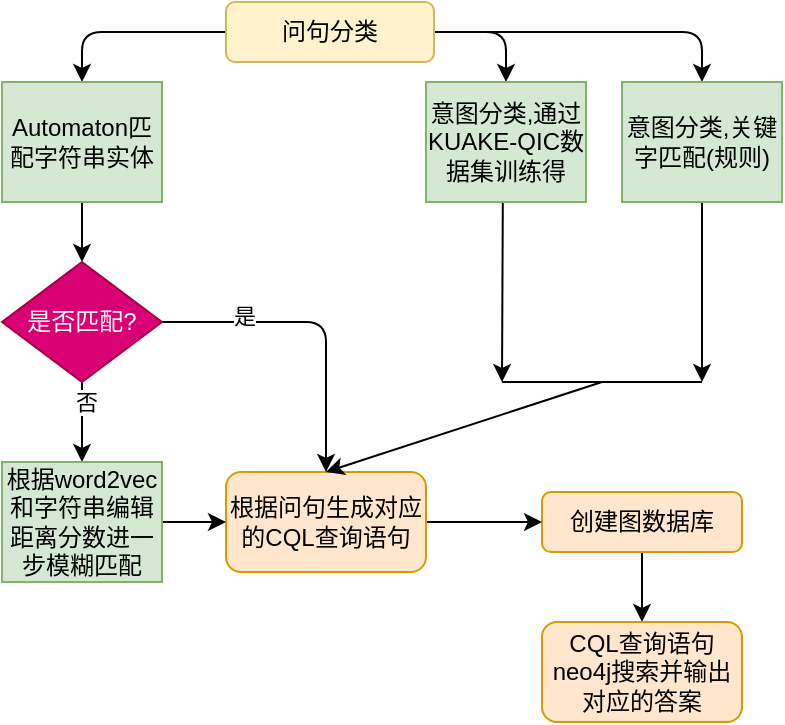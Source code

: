 <mxfile>
    <diagram id="4HbX9dmPGqkRV7j8OC8i" name="第 1 页">
        <mxGraphModel dx="492" dy="1507" grid="1" gridSize="10" guides="1" tooltips="1" connect="1" arrows="1" fold="1" page="1" pageScale="1" pageWidth="827" pageHeight="1169" background="none" math="0" shadow="0">
            <root>
                <mxCell id="0"/>
                <mxCell id="1" parent="0"/>
                <mxCell id="8" style="edgeStyle=none;html=1;exitX=0.5;exitY=1;exitDx=0;exitDy=0;" parent="1" source="2" target="5" edge="1">
                    <mxGeometry relative="1" as="geometry"/>
                </mxCell>
                <mxCell id="2" value="创建图数据库" style="rounded=1;whiteSpace=wrap;html=1;fillColor=#ffe6cc;strokeColor=#d79b00;" parent="1" vertex="1">
                    <mxGeometry x="470" y="55" width="100" height="30" as="geometry"/>
                </mxCell>
                <mxCell id="30" style="edgeStyle=orthogonalEdgeStyle;html=1;entryX=0.5;entryY=0;entryDx=0;entryDy=0;" parent="1" source="3" target="13" edge="1">
                    <mxGeometry relative="1" as="geometry"/>
                </mxCell>
                <mxCell id="32" style="edgeStyle=orthogonalEdgeStyle;html=1;entryX=0.5;entryY=0;entryDx=0;entryDy=0;" parent="1" source="3" target="11" edge="1">
                    <mxGeometry relative="1" as="geometry"/>
                </mxCell>
                <mxCell id="36" style="edgeStyle=orthogonalEdgeStyle;html=1;entryX=0.5;entryY=0;entryDx=0;entryDy=0;exitX=1;exitY=0.5;exitDx=0;exitDy=0;" edge="1" parent="1" source="3" target="10">
                    <mxGeometry relative="1" as="geometry"/>
                </mxCell>
                <mxCell id="3" value="问句分类" style="rounded=1;whiteSpace=wrap;html=1;fillColor=#fff2cc;strokeColor=#d6b656;" parent="1" vertex="1">
                    <mxGeometry x="312" y="-190" width="104" height="30" as="geometry"/>
                </mxCell>
                <mxCell id="6" style="edgeStyle=none;html=1;" parent="1" source="4" target="2" edge="1">
                    <mxGeometry relative="1" as="geometry"/>
                </mxCell>
                <mxCell id="4" value="根据问句生成对应的CQL查询语句" style="rounded=1;whiteSpace=wrap;html=1;fillColor=#ffe6cc;strokeColor=#d79b00;" parent="1" vertex="1">
                    <mxGeometry x="312" y="45" width="100" height="50" as="geometry"/>
                </mxCell>
                <mxCell id="5" value="CQL查询语句neo4j搜索并输出对应的答案" style="rounded=1;whiteSpace=wrap;html=1;fillColor=#ffe6cc;strokeColor=#d79b00;" parent="1" vertex="1">
                    <mxGeometry x="470" y="120" width="100" height="50" as="geometry"/>
                </mxCell>
                <mxCell id="18" style="edgeStyle=none;html=1;exitX=0.48;exitY=1.004;exitDx=0;exitDy=0;exitPerimeter=0;" parent="1" source="10" edge="1">
                    <mxGeometry relative="1" as="geometry">
                        <mxPoint x="450" as="targetPoint"/>
                    </mxGeometry>
                </mxCell>
                <mxCell id="10" value="意图分类,通过KUAKE-QIC数据集训练得" style="whiteSpace=wrap;html=1;fillColor=#d5e8d4;strokeColor=#82b366;" parent="1" vertex="1">
                    <mxGeometry x="412" y="-150" width="80" height="60" as="geometry"/>
                </mxCell>
                <mxCell id="19" style="edgeStyle=none;html=1;" parent="1" source="11" edge="1">
                    <mxGeometry relative="1" as="geometry">
                        <mxPoint x="550" as="targetPoint"/>
                    </mxGeometry>
                </mxCell>
                <mxCell id="11" value="意图分类,关键字匹配(规则)" style="whiteSpace=wrap;html=1;fillColor=#d5e8d4;strokeColor=#82b366;" parent="1" vertex="1">
                    <mxGeometry x="510" y="-150" width="80" height="60" as="geometry"/>
                </mxCell>
                <mxCell id="21" style="edgeStyle=elbowEdgeStyle;elbow=vertical;html=1;entryX=0.5;entryY=0;entryDx=0;entryDy=0;" parent="1" source="13" target="15" edge="1">
                    <mxGeometry relative="1" as="geometry"/>
                </mxCell>
                <mxCell id="13" value="Automaton匹配字符串实体" style="whiteSpace=wrap;html=1;fillColor=#d5e8d4;strokeColor=#82b366;" parent="1" vertex="1">
                    <mxGeometry x="200" y="-150" width="80" height="60" as="geometry"/>
                </mxCell>
                <mxCell id="24" style="edgeStyle=orthogonalEdgeStyle;html=1;entryX=0.5;entryY=0;entryDx=0;entryDy=0;elbow=vertical;exitX=1;exitY=0.5;exitDx=0;exitDy=0;" parent="1" source="15" target="4" edge="1">
                    <mxGeometry relative="1" as="geometry"/>
                </mxCell>
                <mxCell id="26" value="是" style="edgeLabel;html=1;align=center;verticalAlign=middle;resizable=0;points=[];" parent="24" vertex="1" connectable="0">
                    <mxGeometry x="-0.465" y="3" relative="1" as="geometry">
                        <mxPoint x="-1" as="offset"/>
                    </mxGeometry>
                </mxCell>
                <mxCell id="28" style="edgeStyle=none;html=1;entryX=0.5;entryY=0;entryDx=0;entryDy=0;elbow=vertical;" parent="1" source="15" target="27" edge="1">
                    <mxGeometry relative="1" as="geometry"/>
                </mxCell>
                <mxCell id="33" value="否" style="edgeLabel;html=1;align=center;verticalAlign=middle;resizable=0;points=[];" parent="28" vertex="1" connectable="0">
                    <mxGeometry x="-0.519" y="2" relative="1" as="geometry">
                        <mxPoint as="offset"/>
                    </mxGeometry>
                </mxCell>
                <mxCell id="15" value="是否匹配?" style="rhombus;whiteSpace=wrap;html=1;fillColor=#d80073;fontColor=#ffffff;strokeColor=#A50040;" parent="1" vertex="1">
                    <mxGeometry x="200" y="-60" width="80" height="60" as="geometry"/>
                </mxCell>
                <mxCell id="17" value="" style="endArrow=none;html=1;" parent="1" edge="1">
                    <mxGeometry width="50" height="50" relative="1" as="geometry">
                        <mxPoint x="450" as="sourcePoint"/>
                        <mxPoint x="550" as="targetPoint"/>
                    </mxGeometry>
                </mxCell>
                <mxCell id="20" value="" style="endArrow=classic;html=1;elbow=vertical;entryX=0.5;entryY=0;entryDx=0;entryDy=0;" parent="1" target="4" edge="1">
                    <mxGeometry width="50" height="50" relative="1" as="geometry">
                        <mxPoint x="500" as="sourcePoint"/>
                        <mxPoint x="670" y="-60" as="targetPoint"/>
                    </mxGeometry>
                </mxCell>
                <mxCell id="29" style="edgeStyle=none;html=1;entryX=0;entryY=0.5;entryDx=0;entryDy=0;elbow=vertical;" parent="1" source="27" target="4" edge="1">
                    <mxGeometry relative="1" as="geometry"/>
                </mxCell>
                <mxCell id="27" value="根据word2vec和字符串编辑距离分数进一步模糊匹配" style="whiteSpace=wrap;html=1;fillColor=#d5e8d4;strokeColor=#82b366;" parent="1" vertex="1">
                    <mxGeometry x="200" y="40" width="80" height="60" as="geometry"/>
                </mxCell>
            </root>
        </mxGraphModel>
    </diagram>
</mxfile>